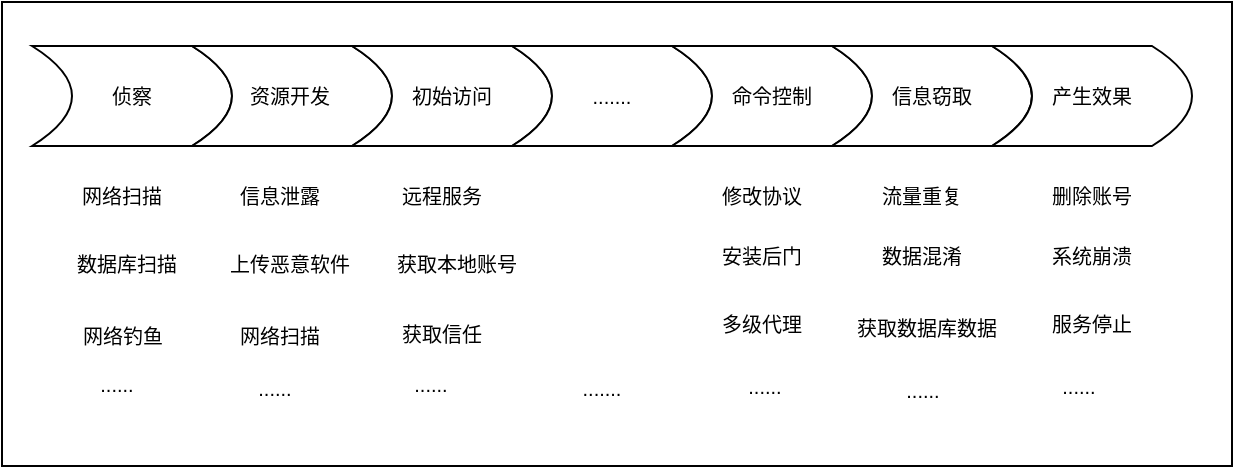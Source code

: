 <mxfile version="21.0.2" type="github">
  <diagram name="第 1 页" id="8ZLBTSUePlEYVoYlw3p7">
    <mxGraphModel dx="1630" dy="564" grid="1" gridSize="10" guides="1" tooltips="1" connect="0" arrows="1" fold="1" page="1" pageScale="1" pageWidth="827" pageHeight="1169" math="0" shadow="0">
      <root>
        <mxCell id="0" />
        <mxCell id="1" parent="0" />
        <mxCell id="6dN66q1XNVDlSJuSXiCx-31" value="" style="rounded=0;whiteSpace=wrap;html=1;fontStyle=0;fontSize=10;" parent="1" vertex="1">
          <mxGeometry x="-95" y="108" width="615" height="232" as="geometry" />
        </mxCell>
        <mxCell id="6dN66q1XNVDlSJuSXiCx-3" value="&lt;p class=&quot;MsoNormal&quot; style=&quot;font-size: 10px;&quot;&gt;&lt;br style=&quot;font-size: 10px;&quot;&gt;&lt;/p&gt;" style="shape=dataStorage;whiteSpace=wrap;html=1;fixedSize=1;rotation=-180;fontStyle=0;fontSize=10;" parent="1" vertex="1">
          <mxGeometry x="-80" y="130" width="100" height="50" as="geometry" />
        </mxCell>
        <mxCell id="6dN66q1XNVDlSJuSXiCx-7" value="侦察" style="text;html=1;strokeColor=none;fillColor=none;align=center;verticalAlign=middle;whiteSpace=wrap;rounded=0;fontStyle=0;fontSize=10;" parent="1" vertex="1">
          <mxGeometry x="-65" y="142.5" width="70" height="25" as="geometry" />
        </mxCell>
        <mxCell id="6dN66q1XNVDlSJuSXiCx-13" value="&lt;p class=&quot;MsoNormal&quot; style=&quot;font-size: 10px;&quot;&gt;&lt;br style=&quot;font-size: 10px;&quot;&gt;&lt;/p&gt;" style="shape=dataStorage;whiteSpace=wrap;html=1;fixedSize=1;rotation=-180;fontStyle=0;fontSize=10;" parent="1" vertex="1">
          <mxGeometry y="130" width="100" height="50" as="geometry" />
        </mxCell>
        <mxCell id="6dN66q1XNVDlSJuSXiCx-14" value="&lt;p class=&quot;MsoNormal&quot; style=&quot;font-size: 10px;&quot;&gt;&lt;br style=&quot;font-size: 10px;&quot;&gt;&lt;/p&gt;" style="shape=dataStorage;whiteSpace=wrap;html=1;fixedSize=1;rotation=-180;fontStyle=0;fontSize=10;" parent="1" vertex="1">
          <mxGeometry x="80" y="130" width="100" height="50" as="geometry" />
        </mxCell>
        <mxCell id="6dN66q1XNVDlSJuSXiCx-15" value="&lt;p class=&quot;MsoNormal&quot; style=&quot;font-size: 10px;&quot;&gt;&lt;br style=&quot;font-size: 10px;&quot;&gt;&lt;/p&gt;" style="shape=dataStorage;whiteSpace=wrap;html=1;fixedSize=1;rotation=-180;fontStyle=0;fontSize=10;" parent="1" vertex="1">
          <mxGeometry x="160" y="130" width="100" height="50" as="geometry" />
        </mxCell>
        <mxCell id="6dN66q1XNVDlSJuSXiCx-16" value="&lt;p class=&quot;MsoNormal&quot; style=&quot;font-size: 10px;&quot;&gt;&lt;br style=&quot;font-size: 10px;&quot;&gt;&lt;/p&gt;" style="shape=dataStorage;whiteSpace=wrap;html=1;fixedSize=1;rotation=-180;fontStyle=0;fontSize=10;" parent="1" vertex="1">
          <mxGeometry x="240" y="130" width="100" height="50" as="geometry" />
        </mxCell>
        <mxCell id="6dN66q1XNVDlSJuSXiCx-17" value="&lt;p class=&quot;MsoNormal&quot; style=&quot;font-size: 10px;&quot;&gt;&lt;br style=&quot;font-size: 10px;&quot;&gt;&lt;/p&gt;" style="shape=dataStorage;whiteSpace=wrap;html=1;fixedSize=1;rotation=-180;fontStyle=0;fontSize=10;" parent="1" vertex="1">
          <mxGeometry x="320" y="130" width="100" height="50" as="geometry" />
        </mxCell>
        <mxCell id="6dN66q1XNVDlSJuSXiCx-18" value="资源开发" style="text;html=1;strokeColor=none;fillColor=none;align=center;verticalAlign=middle;whiteSpace=wrap;rounded=0;fontStyle=0;fontSize=10;" parent="1" vertex="1">
          <mxGeometry x="14" y="142.5" width="70" height="25" as="geometry" />
        </mxCell>
        <mxCell id="6dN66q1XNVDlSJuSXiCx-19" value="信息窃取" style="text;html=1;strokeColor=none;fillColor=none;align=center;verticalAlign=middle;whiteSpace=wrap;rounded=0;fontStyle=0;fontSize=10;" parent="1" vertex="1">
          <mxGeometry x="335" y="142.5" width="70" height="25" as="geometry" />
        </mxCell>
        <mxCell id="6dN66q1XNVDlSJuSXiCx-20" value="初始访问" style="text;html=1;strokeColor=none;fillColor=none;align=center;verticalAlign=middle;whiteSpace=wrap;rounded=0;fontStyle=0;fontSize=10;" parent="1" vertex="1">
          <mxGeometry x="95" y="142.5" width="70" height="25" as="geometry" />
        </mxCell>
        <mxCell id="6dN66q1XNVDlSJuSXiCx-21" value="......." style="text;html=1;strokeColor=none;fillColor=none;align=center;verticalAlign=middle;whiteSpace=wrap;rounded=0;fontStyle=0;fontSize=10;" parent="1" vertex="1">
          <mxGeometry x="175" y="142.5" width="70" height="25" as="geometry" />
        </mxCell>
        <mxCell id="6dN66q1XNVDlSJuSXiCx-22" value="命令控制" style="text;html=1;strokeColor=none;fillColor=none;align=center;verticalAlign=middle;whiteSpace=wrap;rounded=0;fontStyle=0;fontSize=10;" parent="1" vertex="1">
          <mxGeometry x="255" y="142.5" width="70" height="25" as="geometry" />
        </mxCell>
        <mxCell id="6dN66q1XNVDlSJuSXiCx-23" value="&lt;p class=&quot;MsoNormal&quot; style=&quot;font-size: 10px;&quot;&gt;&lt;br style=&quot;font-size: 10px;&quot;&gt;&lt;/p&gt;" style="shape=dataStorage;whiteSpace=wrap;html=1;fixedSize=1;rotation=-180;fontStyle=0;fontSize=10;" parent="1" vertex="1">
          <mxGeometry x="400" y="130" width="100" height="50" as="geometry" />
        </mxCell>
        <mxCell id="6dN66q1XNVDlSJuSXiCx-28" value="产生效果" style="text;html=1;strokeColor=none;fillColor=none;align=center;verticalAlign=middle;whiteSpace=wrap;rounded=0;fontStyle=0;fontSize=10;" parent="1" vertex="1">
          <mxGeometry x="415" y="142.5" width="70" height="25" as="geometry" />
        </mxCell>
        <mxCell id="6dN66q1XNVDlSJuSXiCx-32" value="网络扫描" style="text;html=1;strokeColor=none;fillColor=none;align=center;verticalAlign=middle;whiteSpace=wrap;rounded=0;fontStyle=0;fontSize=10;" parent="1" vertex="1">
          <mxGeometry x="-65" y="190" width="60" height="30" as="geometry" />
        </mxCell>
        <mxCell id="6dN66q1XNVDlSJuSXiCx-33" value="数据库扫描" style="text;html=1;strokeColor=none;fillColor=none;align=center;verticalAlign=middle;whiteSpace=wrap;rounded=0;fontStyle=0;fontSize=10;" parent="1" vertex="1">
          <mxGeometry x="-65" y="224" width="65" height="30" as="geometry" />
        </mxCell>
        <mxCell id="6dN66q1XNVDlSJuSXiCx-34" value="网络钓鱼" style="text;html=1;strokeColor=none;fillColor=none;align=center;verticalAlign=middle;whiteSpace=wrap;rounded=0;fontStyle=0;fontSize=10;" parent="1" vertex="1">
          <mxGeometry x="-67.5" y="260" width="65" height="30" as="geometry" />
        </mxCell>
        <mxCell id="6dN66q1XNVDlSJuSXiCx-35" value="信息泄露" style="text;html=1;strokeColor=none;fillColor=none;align=center;verticalAlign=middle;whiteSpace=wrap;rounded=0;fontStyle=0;fontSize=10;" parent="1" vertex="1">
          <mxGeometry x="14" y="190" width="60" height="30" as="geometry" />
        </mxCell>
        <mxCell id="6dN66q1XNVDlSJuSXiCx-36" value="上传恶意软件" style="text;html=1;strokeColor=none;fillColor=none;align=center;verticalAlign=middle;whiteSpace=wrap;rounded=0;fontStyle=0;fontSize=10;" parent="1" vertex="1">
          <mxGeometry x="11" y="224" width="76" height="30" as="geometry" />
        </mxCell>
        <mxCell id="6dN66q1XNVDlSJuSXiCx-37" value="网络扫描" style="text;html=1;strokeColor=none;fillColor=none;align=center;verticalAlign=middle;whiteSpace=wrap;rounded=0;fontStyle=0;fontSize=10;" parent="1" vertex="1">
          <mxGeometry x="14" y="260" width="60" height="30" as="geometry" />
        </mxCell>
        <mxCell id="6dN66q1XNVDlSJuSXiCx-38" value="远程服务" style="text;html=1;strokeColor=none;fillColor=none;align=center;verticalAlign=middle;whiteSpace=wrap;rounded=0;fontStyle=0;fontSize=10;" parent="1" vertex="1">
          <mxGeometry x="95" y="190" width="60" height="30" as="geometry" />
        </mxCell>
        <mxCell id="6dN66q1XNVDlSJuSXiCx-39" value="获取本地账号" style="text;html=1;strokeColor=none;fillColor=none;align=center;verticalAlign=middle;whiteSpace=wrap;rounded=0;fontStyle=0;fontSize=10;" parent="1" vertex="1">
          <mxGeometry x="95" y="224" width="75" height="30" as="geometry" />
        </mxCell>
        <mxCell id="6dN66q1XNVDlSJuSXiCx-40" value="获取信任" style="text;html=1;strokeColor=none;fillColor=none;align=center;verticalAlign=middle;whiteSpace=wrap;rounded=0;fontStyle=0;fontSize=10;" parent="1" vertex="1">
          <mxGeometry x="95" y="259" width="60" height="30" as="geometry" />
        </mxCell>
        <mxCell id="6dN66q1XNVDlSJuSXiCx-41" value="修改协议" style="text;html=1;strokeColor=none;fillColor=none;align=center;verticalAlign=middle;whiteSpace=wrap;rounded=0;fontStyle=0;fontSize=10;" parent="1" vertex="1">
          <mxGeometry x="255" y="190" width="60" height="30" as="geometry" />
        </mxCell>
        <mxCell id="6dN66q1XNVDlSJuSXiCx-42" value="安装后门" style="text;html=1;strokeColor=none;fillColor=none;align=center;verticalAlign=middle;whiteSpace=wrap;rounded=0;fontStyle=0;fontSize=10;" parent="1" vertex="1">
          <mxGeometry x="255" y="220" width="60" height="30" as="geometry" />
        </mxCell>
        <mxCell id="6dN66q1XNVDlSJuSXiCx-43" value="多级代理" style="text;html=1;strokeColor=none;fillColor=none;align=center;verticalAlign=middle;whiteSpace=wrap;rounded=0;fontStyle=0;fontSize=10;" parent="1" vertex="1">
          <mxGeometry x="255" y="254" width="60" height="30" as="geometry" />
        </mxCell>
        <mxCell id="6dN66q1XNVDlSJuSXiCx-44" value="流量重复" style="text;html=1;strokeColor=none;fillColor=none;align=center;verticalAlign=middle;whiteSpace=wrap;rounded=0;fontStyle=0;fontSize=10;" parent="1" vertex="1">
          <mxGeometry x="335" y="190" width="60" height="30" as="geometry" />
        </mxCell>
        <mxCell id="6dN66q1XNVDlSJuSXiCx-45" value="数据混淆" style="text;html=1;strokeColor=none;fillColor=none;align=center;verticalAlign=middle;whiteSpace=wrap;rounded=0;fontStyle=0;fontSize=10;" parent="1" vertex="1">
          <mxGeometry x="335" y="220" width="60" height="30" as="geometry" />
        </mxCell>
        <mxCell id="6dN66q1XNVDlSJuSXiCx-46" value="获取数据库数据" style="text;html=1;strokeColor=none;fillColor=none;align=center;verticalAlign=middle;whiteSpace=wrap;rounded=0;fontStyle=0;fontSize=10;" parent="1" vertex="1">
          <mxGeometry x="320" y="256" width="95" height="30" as="geometry" />
        </mxCell>
        <mxCell id="6dN66q1XNVDlSJuSXiCx-47" value="删除账号" style="text;html=1;strokeColor=none;fillColor=none;align=center;verticalAlign=middle;whiteSpace=wrap;rounded=0;fontStyle=0;fontSize=10;" parent="1" vertex="1">
          <mxGeometry x="420" y="190" width="60" height="30" as="geometry" />
        </mxCell>
        <mxCell id="6dN66q1XNVDlSJuSXiCx-48" value="系统崩溃" style="text;html=1;strokeColor=none;fillColor=none;align=center;verticalAlign=middle;whiteSpace=wrap;rounded=0;fontStyle=0;fontSize=10;" parent="1" vertex="1">
          <mxGeometry x="420" y="220" width="60" height="30" as="geometry" />
        </mxCell>
        <mxCell id="6dN66q1XNVDlSJuSXiCx-49" value="服务停止" style="text;html=1;strokeColor=none;fillColor=none;align=center;verticalAlign=middle;whiteSpace=wrap;rounded=0;fontStyle=0;fontSize=10;" parent="1" vertex="1">
          <mxGeometry x="420" y="254" width="60" height="30" as="geometry" />
        </mxCell>
        <mxCell id="6dN66q1XNVDlSJuSXiCx-50" value="......" style="text;html=1;strokeColor=none;fillColor=none;align=center;verticalAlign=middle;whiteSpace=wrap;rounded=0;fontStyle=0;fontSize=10;" parent="1" vertex="1">
          <mxGeometry x="-70" y="284" width="65" height="30" as="geometry" />
        </mxCell>
        <mxCell id="6dN66q1XNVDlSJuSXiCx-51" value="......" style="text;html=1;strokeColor=none;fillColor=none;align=center;verticalAlign=middle;whiteSpace=wrap;rounded=0;fontStyle=0;fontSize=10;" parent="1" vertex="1">
          <mxGeometry x="9" y="286" width="65" height="30" as="geometry" />
        </mxCell>
        <mxCell id="6dN66q1XNVDlSJuSXiCx-52" value="......" style="text;html=1;strokeColor=none;fillColor=none;align=center;verticalAlign=middle;whiteSpace=wrap;rounded=0;fontStyle=0;fontSize=10;" parent="1" vertex="1">
          <mxGeometry x="87" y="284" width="65" height="30" as="geometry" />
        </mxCell>
        <mxCell id="6dN66q1XNVDlSJuSXiCx-53" value="......" style="text;html=1;strokeColor=none;fillColor=none;align=center;verticalAlign=middle;whiteSpace=wrap;rounded=0;fontStyle=0;fontSize=10;" parent="1" vertex="1">
          <mxGeometry x="254" y="285" width="65" height="30" as="geometry" />
        </mxCell>
        <mxCell id="6dN66q1XNVDlSJuSXiCx-54" value="......" style="text;html=1;strokeColor=none;fillColor=none;align=center;verticalAlign=middle;whiteSpace=wrap;rounded=0;fontStyle=0;fontSize=10;" parent="1" vertex="1">
          <mxGeometry x="333" y="287" width="65" height="30" as="geometry" />
        </mxCell>
        <mxCell id="6dN66q1XNVDlSJuSXiCx-55" value="......" style="text;html=1;strokeColor=none;fillColor=none;align=center;verticalAlign=middle;whiteSpace=wrap;rounded=0;fontStyle=0;fontSize=10;" parent="1" vertex="1">
          <mxGeometry x="411" y="285" width="65" height="30" as="geometry" />
        </mxCell>
        <mxCell id="6dN66q1XNVDlSJuSXiCx-56" value="......." style="text;html=1;strokeColor=none;fillColor=none;align=center;verticalAlign=middle;whiteSpace=wrap;rounded=0;fontStyle=0;fontSize=10;" parent="1" vertex="1">
          <mxGeometry x="170" y="288.5" width="70" height="25" as="geometry" />
        </mxCell>
      </root>
    </mxGraphModel>
  </diagram>
</mxfile>
